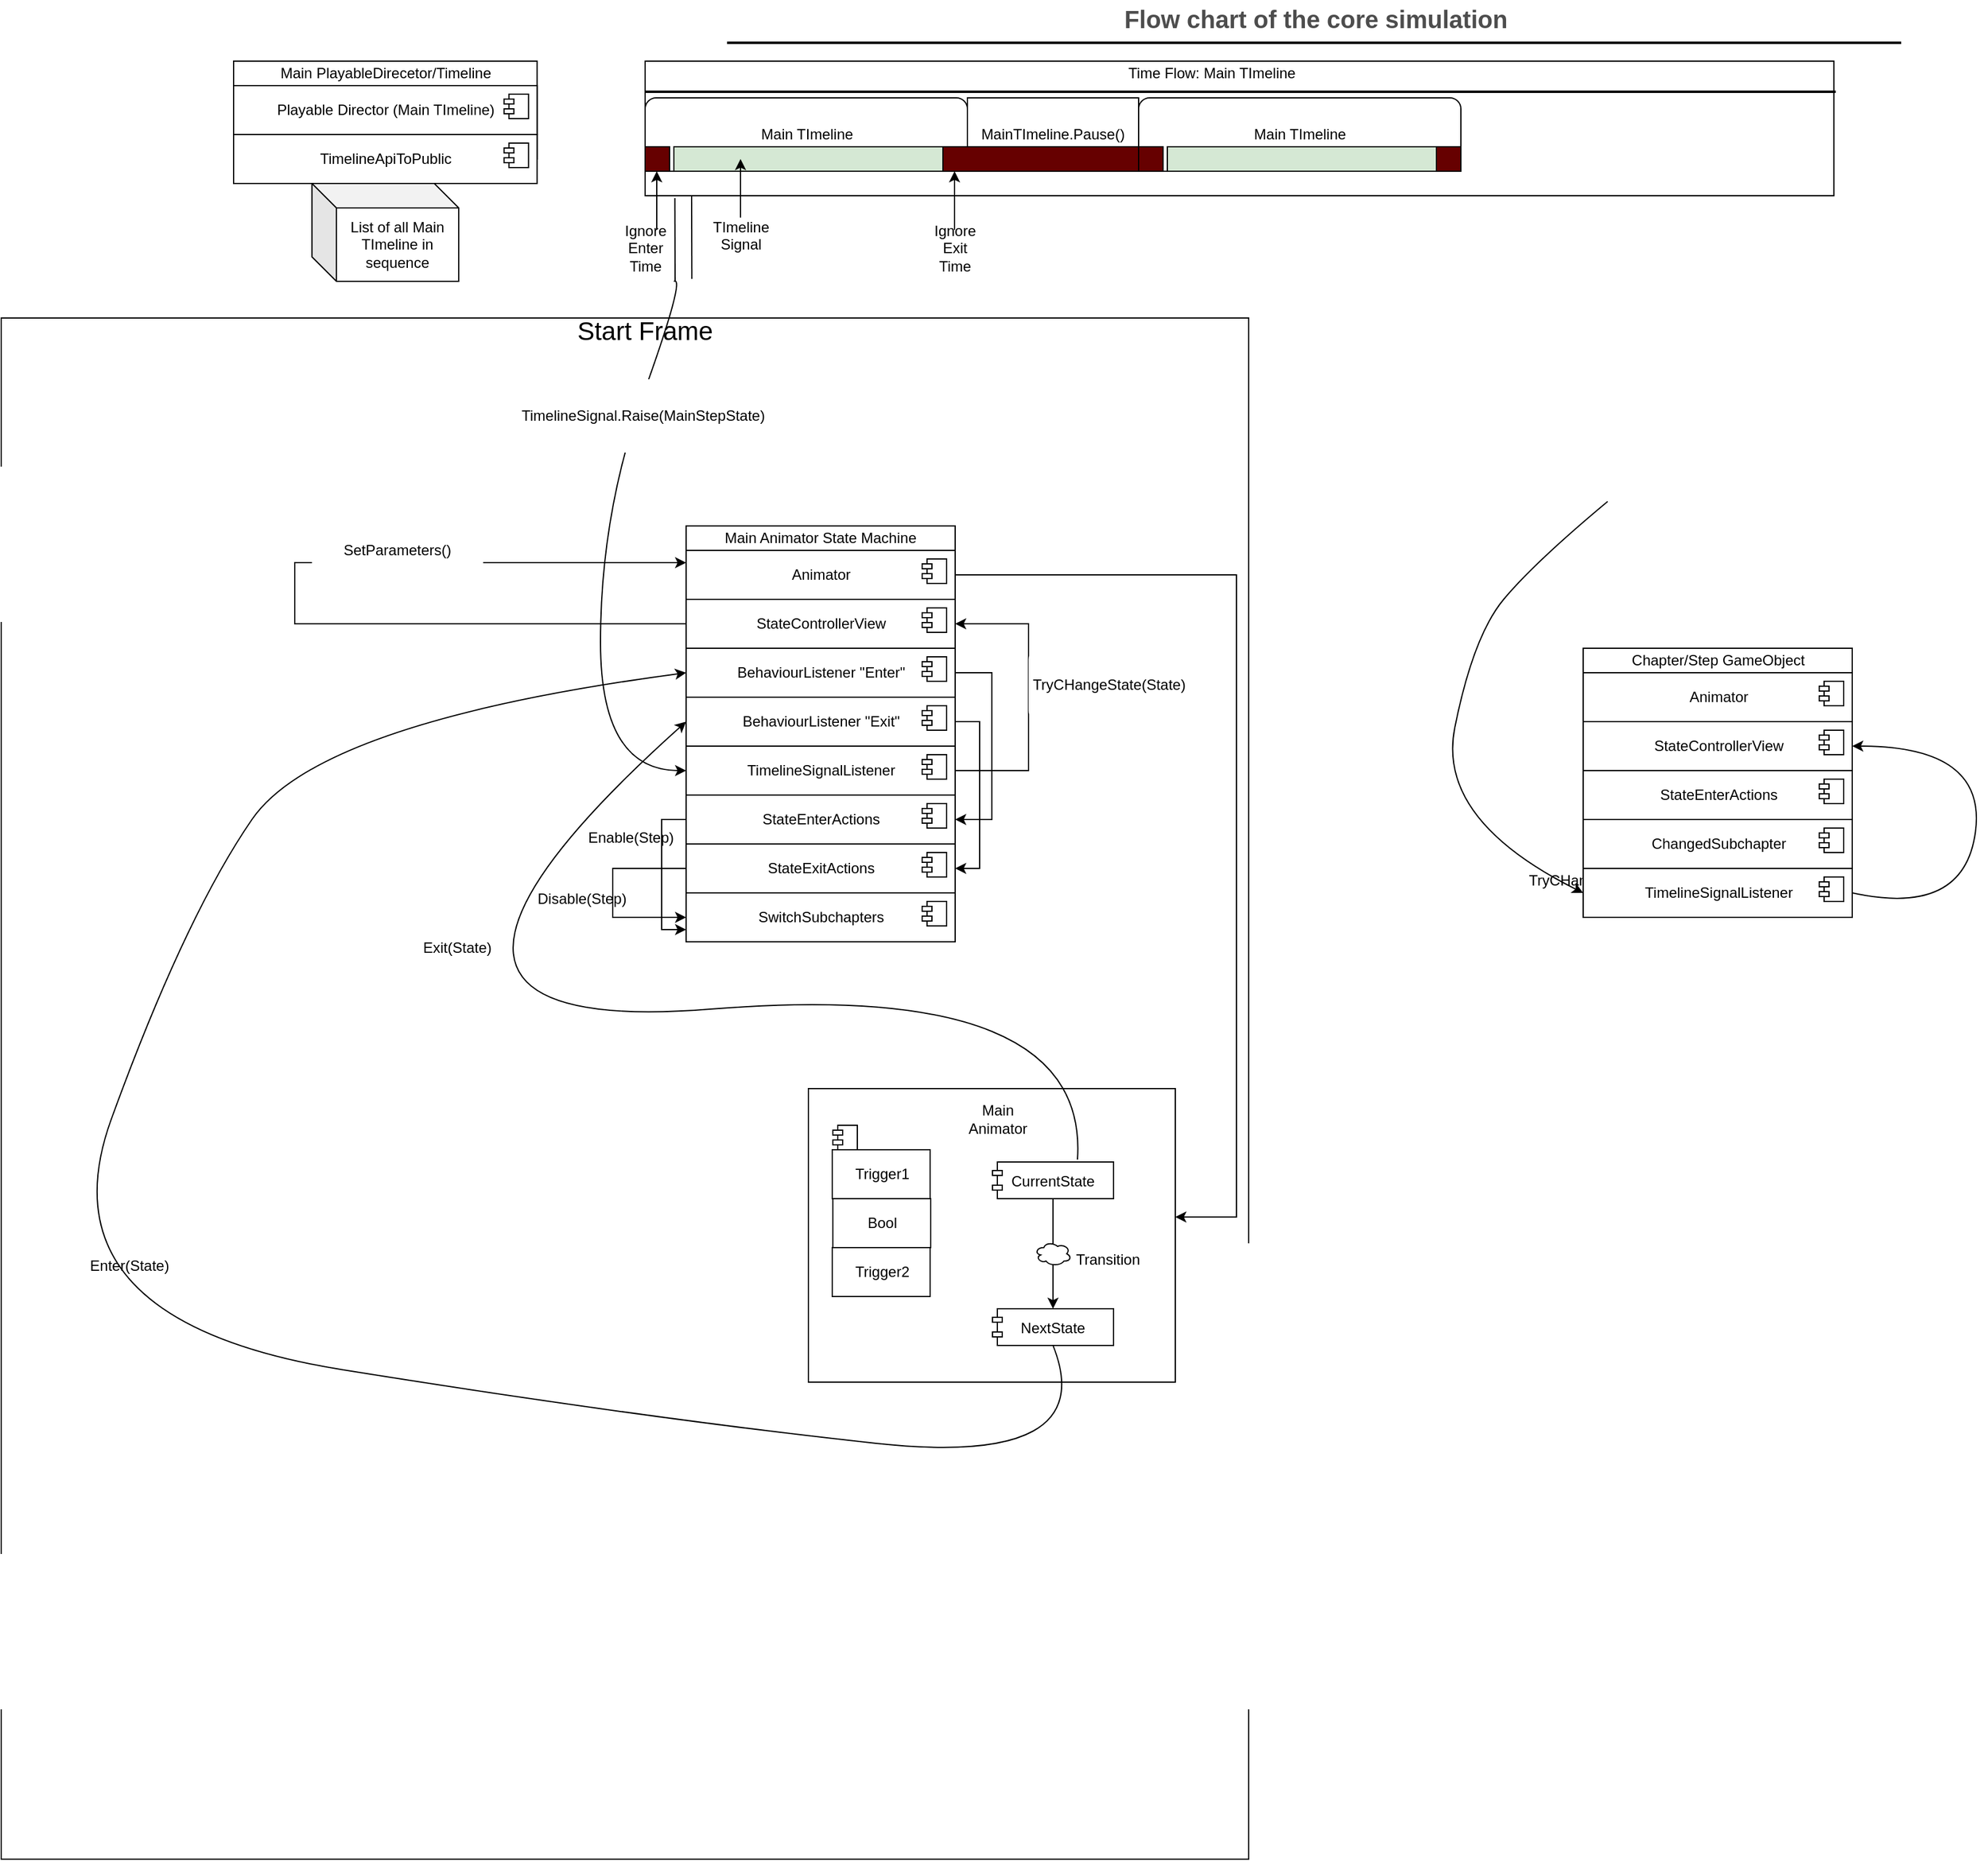 <mxfile version="13.6.0" type="github">
  <diagram id="C2fSY1v2SiZeoUbDoYyL" name="Page-1">
    <mxGraphModel dx="3139" dy="1230" grid="1" gridSize="10" guides="1" tooltips="1" connect="1" arrows="1" fold="1" page="1" pageScale="1" pageWidth="1169" pageHeight="827" math="0" shadow="0">
      <root>
        <mxCell id="0" />
        <mxCell id="1" parent="0" />
        <mxCell id="ZqBJkxx_JJjRxXynTyVu-109" value="" style="rounded=0;whiteSpace=wrap;html=1;labelBackgroundColor=none;fillColor=#ffffff;" vertex="1" parent="1">
          <mxGeometry x="-490" y="310" width="1020" height="1260" as="geometry" />
        </mxCell>
        <mxCell id="ZqBJkxx_JJjRxXynTyVu-28" value="" style="rounded=0;whiteSpace=wrap;html=1;labelBackgroundColor=none;" vertex="1" parent="1">
          <mxGeometry x="36.5" y="100" width="972" height="110" as="geometry" />
        </mxCell>
        <mxCell id="3ne1QswCM8ZiEu4GHsYG-31" value="&lt;div&gt;Flow chart of the core simulation&lt;/div&gt;" style="text;html=1;strokeColor=none;fillColor=none;align=center;verticalAlign=middle;whiteSpace=wrap;rounded=0;fontStyle=1;fontSize=20;fontColor=#4D4D4D;" parent="1" vertex="1">
          <mxGeometry x="189.5" y="50" width="790" height="30" as="geometry" />
        </mxCell>
        <mxCell id="3ne1QswCM8ZiEu4GHsYG-32" value="" style="line;strokeWidth=2;html=1;fontSize=20;fontColor=#4D4D4D;" parent="1" vertex="1">
          <mxGeometry x="103.5" y="80" width="960" height="10" as="geometry" />
        </mxCell>
        <mxCell id="ZqBJkxx_JJjRxXynTyVu-2" value="&lt;div&gt;MainTImeline.Pause()&lt;/div&gt;" style="rounded=0;whiteSpace=wrap;html=1;" vertex="1" parent="1">
          <mxGeometry x="300" y="130" width="140" height="60" as="geometry" />
        </mxCell>
        <mxCell id="ZqBJkxx_JJjRxXynTyVu-3" value="Main TImeline" style="rounded=1;whiteSpace=wrap;html=1;" vertex="1" parent="1">
          <mxGeometry x="36.5" y="130" width="263.5" height="60" as="geometry" />
        </mxCell>
        <mxCell id="ZqBJkxx_JJjRxXynTyVu-5" style="orthogonalLoop=1;jettySize=auto;html=1;curved=1;sourcePerimeterSpacing=5;targetPerimeterSpacing=5;entryX=0;entryY=0.5;entryDx=0;entryDy=0;" edge="1" parent="1" target="ZqBJkxx_JJjRxXynTyVu-58">
          <mxGeometry relative="1" as="geometry">
            <mxPoint x="60" y="280" as="sourcePoint" />
            <mxPoint x="40" y="690" as="targetPoint" />
            <Array as="points">
              <mxPoint x="70" y="275" />
              <mxPoint y="470" />
              <mxPoint y="680" />
            </Array>
          </mxGeometry>
        </mxCell>
        <mxCell id="ZqBJkxx_JJjRxXynTyVu-6" value="Main TImeline" style="rounded=1;whiteSpace=wrap;html=1;" vertex="1" parent="1">
          <mxGeometry x="440" y="130" width="263.5" height="60" as="geometry" />
        </mxCell>
        <mxCell id="ZqBJkxx_JJjRxXynTyVu-8" value="" style="line;strokeWidth=2;html=1;fontSize=20;fontColor=#4D4D4D;" vertex="1" parent="1">
          <mxGeometry x="36.5" y="120" width="973.5" height="10" as="geometry" />
        </mxCell>
        <mxCell id="ZqBJkxx_JJjRxXynTyVu-9" value="" style="whiteSpace=wrap;html=1;aspect=fixed;labelBackgroundColor=#FF6666;fillColor=#660000;" vertex="1" parent="1">
          <mxGeometry x="36.5" y="170" width="20" height="20" as="geometry" />
        </mxCell>
        <mxCell id="ZqBJkxx_JJjRxXynTyVu-11" value="" style="whiteSpace=wrap;html=1;fillColor=#660000;" vertex="1" parent="1">
          <mxGeometry x="280" y="170" width="160" height="20" as="geometry" />
        </mxCell>
        <mxCell id="ZqBJkxx_JJjRxXynTyVu-14" value="&lt;div&gt;Ignore Enter Time&lt;/div&gt;&lt;div&gt;&lt;br&gt;&lt;/div&gt;" style="text;html=1;strokeColor=none;fillColor=none;align=center;verticalAlign=middle;whiteSpace=wrap;rounded=0;labelBackgroundColor=none;" vertex="1" parent="1">
          <mxGeometry x="16.5" y="250" width="40" height="20" as="geometry" />
        </mxCell>
        <mxCell id="ZqBJkxx_JJjRxXynTyVu-17" style="orthogonalLoop=1;jettySize=auto;html=1;curved=1;sourcePerimeterSpacing=5;targetPerimeterSpacing=5;" edge="1" parent="1">
          <mxGeometry relative="1" as="geometry">
            <mxPoint x="46" y="230" as="sourcePoint" />
            <mxPoint x="46" y="190" as="targetPoint" />
            <Array as="points">
              <mxPoint x="46" y="255" />
            </Array>
          </mxGeometry>
        </mxCell>
        <mxCell id="ZqBJkxx_JJjRxXynTyVu-18" value="&lt;div&gt;Ignore Exit&lt;/div&gt;&lt;div&gt; Time&lt;/div&gt;&lt;div&gt;&lt;br&gt;&lt;/div&gt;" style="text;html=1;strokeColor=none;fillColor=none;align=center;verticalAlign=middle;whiteSpace=wrap;rounded=0;labelBackgroundColor=none;" vertex="1" parent="1">
          <mxGeometry x="265" y="230" width="50" height="60" as="geometry" />
        </mxCell>
        <mxCell id="ZqBJkxx_JJjRxXynTyVu-19" style="orthogonalLoop=1;jettySize=auto;html=1;curved=1;sourcePerimeterSpacing=5;targetPerimeterSpacing=5;" edge="1" parent="1">
          <mxGeometry relative="1" as="geometry">
            <mxPoint x="289.5" y="230" as="sourcePoint" />
            <mxPoint x="289.5" y="190" as="targetPoint" />
            <Array as="points">
              <mxPoint x="289.5" y="255" />
            </Array>
          </mxGeometry>
        </mxCell>
        <mxCell id="ZqBJkxx_JJjRxXynTyVu-20" value="" style="whiteSpace=wrap;html=1;labelBackgroundColor=#FF6666;imageAspect=0;fillColor=#D5E8D4;" vertex="1" parent="1">
          <mxGeometry x="60" y="170" width="220" height="20" as="geometry" />
        </mxCell>
        <mxCell id="ZqBJkxx_JJjRxXynTyVu-21" value="&lt;div&gt;TImeline&lt;/div&gt;&lt;div&gt;Signal&lt;/div&gt;&lt;div&gt;&lt;br&gt;&lt;/div&gt;" style="text;html=1;strokeColor=none;fillColor=none;align=center;verticalAlign=middle;whiteSpace=wrap;rounded=0;labelBackgroundColor=none;" vertex="1" parent="1">
          <mxGeometry x="90" y="220" width="50" height="60" as="geometry" />
        </mxCell>
        <mxCell id="ZqBJkxx_JJjRxXynTyVu-22" style="orthogonalLoop=1;jettySize=auto;html=1;curved=1;sourcePerimeterSpacing=5;targetPerimeterSpacing=5;" edge="1" parent="1">
          <mxGeometry relative="1" as="geometry">
            <mxPoint x="114.5" y="220" as="sourcePoint" />
            <mxPoint x="114.5" y="180" as="targetPoint" />
            <Array as="points">
              <mxPoint x="114.5" y="245" />
            </Array>
          </mxGeometry>
        </mxCell>
        <mxCell id="ZqBJkxx_JJjRxXynTyVu-23" value="" style="whiteSpace=wrap;html=1;aspect=fixed;fillColor=#660000;" vertex="1" parent="1">
          <mxGeometry x="683.5" y="170" width="20" height="20" as="geometry" />
        </mxCell>
        <mxCell id="ZqBJkxx_JJjRxXynTyVu-24" value="" style="whiteSpace=wrap;html=1;labelBackgroundColor=#FF6666;imageAspect=0;fillColor=#D5E8D4;" vertex="1" parent="1">
          <mxGeometry x="463.5" y="170" width="220" height="20" as="geometry" />
        </mxCell>
        <mxCell id="ZqBJkxx_JJjRxXynTyVu-25" value="" style="whiteSpace=wrap;html=1;aspect=fixed;labelBackgroundColor=#FF6666;fillColor=#660000;" vertex="1" parent="1">
          <mxGeometry x="440" y="170" width="20" height="20" as="geometry" />
        </mxCell>
        <mxCell id="ZqBJkxx_JJjRxXynTyVu-30" value="Time Flow: Main TImeline" style="text;html=1;strokeColor=none;fillColor=none;align=center;verticalAlign=middle;whiteSpace=wrap;rounded=0;labelBackgroundColor=none;" vertex="1" parent="1">
          <mxGeometry x="415" y="100" width="170" height="20" as="geometry" />
        </mxCell>
        <mxCell id="ZqBJkxx_JJjRxXynTyVu-31" value="TimelineSignal.Raise(MainStepState)" style="rounded=1;whiteSpace=wrap;html=1;labelBackgroundColor=none;strokeColor=none;" vertex="1" parent="1">
          <mxGeometry x="-70" y="360" width="210" height="60" as="geometry" />
        </mxCell>
        <mxCell id="ZqBJkxx_JJjRxXynTyVu-46" value="TryCHangeState(ParametersToSet)" style="rounded=1;whiteSpace=wrap;html=1;labelBackgroundColor=none;strokeColor=none;" vertex="1" parent="1">
          <mxGeometry x="748.5" y="740" width="210" height="60" as="geometry" />
        </mxCell>
        <mxCell id="ZqBJkxx_JJjRxXynTyVu-49" value="" style="whiteSpace=wrap;html=1;labelBackgroundColor=none;fillColor=#ffffff;" vertex="1" parent="1">
          <mxGeometry x="70" y="480" width="220" height="180" as="geometry" />
        </mxCell>
        <mxCell id="ZqBJkxx_JJjRxXynTyVu-85" style="edgeStyle=orthogonalEdgeStyle;rounded=0;orthogonalLoop=1;jettySize=auto;html=1;exitX=0;exitY=0.5;exitDx=0;exitDy=0;entryX=0;entryY=0.25;entryDx=0;entryDy=0;" edge="1" parent="1" source="ZqBJkxx_JJjRxXynTyVu-50" target="ZqBJkxx_JJjRxXynTyVu-52">
          <mxGeometry relative="1" as="geometry">
            <mxPoint x="20" y="510" as="targetPoint" />
            <Array as="points">
              <mxPoint x="-250" y="560" />
              <mxPoint x="-250" y="510" />
            </Array>
          </mxGeometry>
        </mxCell>
        <mxCell id="ZqBJkxx_JJjRxXynTyVu-50" value="StateControllerView" style="html=1;dropTarget=0;labelBackgroundColor=none;fillColor=#ffffff;" vertex="1" parent="1">
          <mxGeometry x="70" y="540" width="220" height="40" as="geometry" />
        </mxCell>
        <mxCell id="ZqBJkxx_JJjRxXynTyVu-51" value="" style="shape=component;jettyWidth=8;jettyHeight=4;" vertex="1" parent="ZqBJkxx_JJjRxXynTyVu-50">
          <mxGeometry x="1" width="20" height="20" relative="1" as="geometry">
            <mxPoint x="-27" y="7" as="offset" />
          </mxGeometry>
        </mxCell>
        <mxCell id="ZqBJkxx_JJjRxXynTyVu-88" style="edgeStyle=orthogonalEdgeStyle;rounded=0;orthogonalLoop=1;jettySize=auto;html=1;exitX=1;exitY=0.5;exitDx=0;exitDy=0;" edge="1" parent="1" source="ZqBJkxx_JJjRxXynTyVu-52" target="ZqBJkxx_JJjRxXynTyVu-89">
          <mxGeometry relative="1" as="geometry">
            <mxPoint x="370" y="980" as="targetPoint" />
            <Array as="points">
              <mxPoint x="520" y="520" />
              <mxPoint x="520" y="1045" />
            </Array>
          </mxGeometry>
        </mxCell>
        <mxCell id="ZqBJkxx_JJjRxXynTyVu-52" value="Animator" style="html=1;dropTarget=0;labelBackgroundColor=none;fillColor=#ffffff;" vertex="1" parent="1">
          <mxGeometry x="70" y="500" width="220" height="40" as="geometry" />
        </mxCell>
        <mxCell id="ZqBJkxx_JJjRxXynTyVu-53" value="" style="shape=component;jettyWidth=8;jettyHeight=4;" vertex="1" parent="ZqBJkxx_JJjRxXynTyVu-52">
          <mxGeometry x="1" width="20" height="20" relative="1" as="geometry">
            <mxPoint x="-27" y="7" as="offset" />
          </mxGeometry>
        </mxCell>
        <mxCell id="ZqBJkxx_JJjRxXynTyVu-133" style="edgeStyle=orthogonalEdgeStyle;rounded=0;orthogonalLoop=1;jettySize=auto;html=1;exitX=0;exitY=0.5;exitDx=0;exitDy=0;entryX=0;entryY=0.75;entryDx=0;entryDy=0;fontSize=21;" edge="1" parent="1" source="ZqBJkxx_JJjRxXynTyVu-54" target="ZqBJkxx_JJjRxXynTyVu-56">
          <mxGeometry relative="1" as="geometry" />
        </mxCell>
        <mxCell id="ZqBJkxx_JJjRxXynTyVu-54" value="StateEnterActions" style="html=1;dropTarget=0;labelBackgroundColor=none;fillColor=#ffffff;" vertex="1" parent="1">
          <mxGeometry x="70" y="700" width="220" height="40" as="geometry" />
        </mxCell>
        <mxCell id="ZqBJkxx_JJjRxXynTyVu-55" value="" style="shape=component;jettyWidth=8;jettyHeight=4;" vertex="1" parent="ZqBJkxx_JJjRxXynTyVu-54">
          <mxGeometry x="1" width="20" height="20" relative="1" as="geometry">
            <mxPoint x="-27" y="7" as="offset" />
          </mxGeometry>
        </mxCell>
        <mxCell id="ZqBJkxx_JJjRxXynTyVu-56" value="&lt;div&gt;SwitchSubchapters&lt;/div&gt;" style="html=1;dropTarget=0;labelBackgroundColor=none;fillColor=#ffffff;" vertex="1" parent="1">
          <mxGeometry x="70" y="780" width="220" height="40" as="geometry" />
        </mxCell>
        <mxCell id="ZqBJkxx_JJjRxXynTyVu-57" value="" style="shape=component;jettyWidth=8;jettyHeight=4;" vertex="1" parent="ZqBJkxx_JJjRxXynTyVu-56">
          <mxGeometry x="1" width="20" height="20" relative="1" as="geometry">
            <mxPoint x="-27" y="7" as="offset" />
          </mxGeometry>
        </mxCell>
        <mxCell id="ZqBJkxx_JJjRxXynTyVu-83" style="edgeStyle=orthogonalEdgeStyle;rounded=0;orthogonalLoop=1;jettySize=auto;html=1;exitX=1;exitY=0.5;exitDx=0;exitDy=0;entryX=1;entryY=0.5;entryDx=0;entryDy=0;" edge="1" parent="1" source="ZqBJkxx_JJjRxXynTyVu-58" target="ZqBJkxx_JJjRxXynTyVu-50">
          <mxGeometry relative="1" as="geometry">
            <mxPoint x="350" y="560" as="targetPoint" />
            <Array as="points">
              <mxPoint x="350" y="680" />
              <mxPoint x="350" y="560" />
            </Array>
          </mxGeometry>
        </mxCell>
        <mxCell id="ZqBJkxx_JJjRxXynTyVu-58" value="&lt;div&gt;TimelineSignalListener&lt;/div&gt;" style="html=1;dropTarget=0;labelBackgroundColor=none;fillColor=#ffffff;" vertex="1" parent="1">
          <mxGeometry x="70" y="660" width="220" height="40" as="geometry" />
        </mxCell>
        <mxCell id="ZqBJkxx_JJjRxXynTyVu-59" value="" style="shape=component;jettyWidth=8;jettyHeight=4;" vertex="1" parent="ZqBJkxx_JJjRxXynTyVu-58">
          <mxGeometry x="1" width="20" height="20" relative="1" as="geometry">
            <mxPoint x="-27" y="7" as="offset" />
          </mxGeometry>
        </mxCell>
        <mxCell id="ZqBJkxx_JJjRxXynTyVu-134" style="edgeStyle=orthogonalEdgeStyle;rounded=0;orthogonalLoop=1;jettySize=auto;html=1;exitX=0;exitY=0.5;exitDx=0;exitDy=0;entryX=0;entryY=0.5;entryDx=0;entryDy=0;fontSize=21;" edge="1" parent="1" source="ZqBJkxx_JJjRxXynTyVu-62" target="ZqBJkxx_JJjRxXynTyVu-56">
          <mxGeometry relative="1" as="geometry">
            <Array as="points">
              <mxPoint x="10" y="760" />
              <mxPoint x="10" y="800" />
            </Array>
          </mxGeometry>
        </mxCell>
        <mxCell id="ZqBJkxx_JJjRxXynTyVu-62" value="StateExitActions" style="html=1;dropTarget=0;labelBackgroundColor=none;fillColor=#ffffff;" vertex="1" parent="1">
          <mxGeometry x="70" y="740" width="220" height="40" as="geometry" />
        </mxCell>
        <mxCell id="ZqBJkxx_JJjRxXynTyVu-63" value="" style="shape=component;jettyWidth=8;jettyHeight=4;" vertex="1" parent="ZqBJkxx_JJjRxXynTyVu-62">
          <mxGeometry x="1" width="20" height="20" relative="1" as="geometry">
            <mxPoint x="-27" y="7" as="offset" />
          </mxGeometry>
        </mxCell>
        <mxCell id="ZqBJkxx_JJjRxXynTyVu-132" style="edgeStyle=orthogonalEdgeStyle;rounded=0;orthogonalLoop=1;jettySize=auto;html=1;exitX=1;exitY=0.5;exitDx=0;exitDy=0;entryX=1;entryY=0.5;entryDx=0;entryDy=0;fontSize=21;" edge="1" parent="1" source="ZqBJkxx_JJjRxXynTyVu-64" target="ZqBJkxx_JJjRxXynTyVu-54">
          <mxGeometry relative="1" as="geometry">
            <Array as="points">
              <mxPoint x="320" y="600" />
              <mxPoint x="320" y="720" />
            </Array>
          </mxGeometry>
        </mxCell>
        <mxCell id="ZqBJkxx_JJjRxXynTyVu-64" value="BehaviourListener &quot;Enter&quot;" style="html=1;dropTarget=0;labelBackgroundColor=none;fillColor=#ffffff;" vertex="1" parent="1">
          <mxGeometry x="70" y="580" width="220" height="40" as="geometry" />
        </mxCell>
        <mxCell id="ZqBJkxx_JJjRxXynTyVu-65" value="" style="shape=component;jettyWidth=8;jettyHeight=4;" vertex="1" parent="ZqBJkxx_JJjRxXynTyVu-64">
          <mxGeometry x="1" width="20" height="20" relative="1" as="geometry">
            <mxPoint x="-27" y="7" as="offset" />
          </mxGeometry>
        </mxCell>
        <mxCell id="ZqBJkxx_JJjRxXynTyVu-131" style="edgeStyle=orthogonalEdgeStyle;rounded=0;orthogonalLoop=1;jettySize=auto;html=1;exitX=1;exitY=0.5;exitDx=0;exitDy=0;entryX=1;entryY=0.5;entryDx=0;entryDy=0;fontSize=21;" edge="1" parent="1" source="ZqBJkxx_JJjRxXynTyVu-66" target="ZqBJkxx_JJjRxXynTyVu-62">
          <mxGeometry relative="1" as="geometry" />
        </mxCell>
        <mxCell id="ZqBJkxx_JJjRxXynTyVu-66" value="BehaviourListener &quot;Exit&quot;" style="html=1;dropTarget=0;labelBackgroundColor=none;fillColor=#ffffff;" vertex="1" parent="1">
          <mxGeometry x="70" y="620" width="220" height="40" as="geometry" />
        </mxCell>
        <mxCell id="ZqBJkxx_JJjRxXynTyVu-67" value="" style="shape=component;jettyWidth=8;jettyHeight=4;" vertex="1" parent="ZqBJkxx_JJjRxXynTyVu-66">
          <mxGeometry x="1" width="20" height="20" relative="1" as="geometry">
            <mxPoint x="-27" y="7" as="offset" />
          </mxGeometry>
        </mxCell>
        <mxCell id="ZqBJkxx_JJjRxXynTyVu-69" value="Main Animator State Machine" style="text;html=1;strokeColor=none;fillColor=none;align=center;verticalAlign=middle;whiteSpace=wrap;rounded=0;labelBackgroundColor=none;" vertex="1" parent="1">
          <mxGeometry x="85" y="480" width="190" height="20" as="geometry" />
        </mxCell>
        <mxCell id="ZqBJkxx_JJjRxXynTyVu-70" value="" style="group" vertex="1" connectable="0" parent="1">
          <mxGeometry x="-300" y="100" width="260" height="80" as="geometry" />
        </mxCell>
        <mxCell id="ZqBJkxx_JJjRxXynTyVu-68" value="" style="rounded=0;whiteSpace=wrap;html=1;labelBackgroundColor=none;" vertex="1" parent="ZqBJkxx_JJjRxXynTyVu-70">
          <mxGeometry width="248.182" height="80" as="geometry" />
        </mxCell>
        <mxCell id="ZqBJkxx_JJjRxXynTyVu-60" value="&lt;div&gt;Main PlayableDirecetor/Timeline&lt;br&gt;&lt;/div&gt;" style="text;html=1;strokeColor=none;fillColor=none;align=center;verticalAlign=middle;whiteSpace=wrap;rounded=0;labelBackgroundColor=none;" vertex="1" parent="ZqBJkxx_JJjRxXynTyVu-70">
          <mxGeometry x="11.818" width="224.545" height="20" as="geometry" />
        </mxCell>
        <mxCell id="ZqBJkxx_JJjRxXynTyVu-72" value="&lt;div&gt;Playable Director (Main TImeline)&lt;br&gt;&lt;/div&gt;" style="html=1;dropTarget=0;labelBackgroundColor=none;fillColor=#ffffff;" vertex="1" parent="ZqBJkxx_JJjRxXynTyVu-70">
          <mxGeometry y="20" width="248.182" height="40" as="geometry" />
        </mxCell>
        <mxCell id="ZqBJkxx_JJjRxXynTyVu-73" value="" style="shape=component;jettyWidth=8;jettyHeight=4;" vertex="1" parent="ZqBJkxx_JJjRxXynTyVu-72">
          <mxGeometry x="1" width="20" height="20" relative="1" as="geometry">
            <mxPoint x="-27" y="7" as="offset" />
          </mxGeometry>
        </mxCell>
        <mxCell id="ZqBJkxx_JJjRxXynTyVu-79" value="TimelineApiToPublic" style="html=1;dropTarget=0;labelBackgroundColor=none;fillColor=#ffffff;" vertex="1" parent="1">
          <mxGeometry x="-300" y="160" width="248.182" height="40" as="geometry" />
        </mxCell>
        <mxCell id="ZqBJkxx_JJjRxXynTyVu-80" value="" style="shape=component;jettyWidth=8;jettyHeight=4;" vertex="1" parent="ZqBJkxx_JJjRxXynTyVu-79">
          <mxGeometry x="1" width="20" height="20" relative="1" as="geometry">
            <mxPoint x="-27" y="7" as="offset" />
          </mxGeometry>
        </mxCell>
        <mxCell id="ZqBJkxx_JJjRxXynTyVu-82" value="List of all Main TImeline in sequence" style="shape=cube;whiteSpace=wrap;html=1;boundedLbl=1;backgroundOutline=1;darkOpacity=0.05;darkOpacity2=0.1;labelBackgroundColor=none;fillColor=#ffffff;" vertex="1" parent="1">
          <mxGeometry x="-235.91" y="200" width="120" height="80" as="geometry" />
        </mxCell>
        <mxCell id="ZqBJkxx_JJjRxXynTyVu-84" value="TryCHangeState(State)" style="rounded=1;whiteSpace=wrap;html=1;labelBackgroundColor=none;strokeColor=none;" vertex="1" parent="1">
          <mxGeometry x="350" y="580" width="131.5" height="60" as="geometry" />
        </mxCell>
        <mxCell id="ZqBJkxx_JJjRxXynTyVu-86" value="SetParameters()" style="rounded=1;whiteSpace=wrap;html=1;labelBackgroundColor=none;strokeColor=none;" vertex="1" parent="1">
          <mxGeometry x="-235.91" y="470" width="140" height="60" as="geometry" />
        </mxCell>
        <mxCell id="ZqBJkxx_JJjRxXynTyVu-89" value="" style="rounded=0;whiteSpace=wrap;html=1;fillColor=none;" vertex="1" parent="1">
          <mxGeometry x="170" y="940" width="300" height="240" as="geometry" />
        </mxCell>
        <mxCell id="ZqBJkxx_JJjRxXynTyVu-90" value="Main &lt;br&gt;&lt;div&gt;Animator&lt;/div&gt;" style="text;html=1;strokeColor=none;fillColor=none;align=center;verticalAlign=middle;whiteSpace=wrap;rounded=0;labelBackgroundColor=none;" vertex="1" parent="1">
          <mxGeometry x="260" y="940" width="130" height="50" as="geometry" />
        </mxCell>
        <mxCell id="ZqBJkxx_JJjRxXynTyVu-91" value="Trigger1" style="html=1;dropTarget=0;labelBackgroundColor=none;fillColor=#ffffff;" vertex="1" parent="1">
          <mxGeometry x="189.5" y="990" width="80" height="40" as="geometry" />
        </mxCell>
        <mxCell id="ZqBJkxx_JJjRxXynTyVu-101" style="edgeStyle=orthogonalEdgeStyle;rounded=0;orthogonalLoop=1;jettySize=auto;html=1;exitX=0.5;exitY=1;exitDx=0;exitDy=0;" edge="1" parent="1" source="ZqBJkxx_JJjRxXynTyVu-89" target="ZqBJkxx_JJjRxXynTyVu-89">
          <mxGeometry relative="1" as="geometry" />
        </mxCell>
        <mxCell id="ZqBJkxx_JJjRxXynTyVu-105" value="" style="endArrow=none;html=1;entryX=0.025;entryY=1.018;entryDx=0;entryDy=0;entryPerimeter=0;" edge="1" parent="1" target="ZqBJkxx_JJjRxXynTyVu-28">
          <mxGeometry width="50" height="50" relative="1" as="geometry">
            <mxPoint x="61" y="280" as="sourcePoint" />
            <mxPoint x="61.5" y="260" as="targetPoint" />
          </mxGeometry>
        </mxCell>
        <mxCell id="ZqBJkxx_JJjRxXynTyVu-106" value="" style="endArrow=none;html=1;entryX=0.025;entryY=1.018;entryDx=0;entryDy=0;entryPerimeter=0;" edge="1" parent="1">
          <mxGeometry width="50" height="50" relative="1" as="geometry">
            <mxPoint x="74.7" y="278.02" as="sourcePoint" />
            <mxPoint x="74.5" y="210.0" as="targetPoint" />
          </mxGeometry>
        </mxCell>
        <mxCell id="ZqBJkxx_JJjRxXynTyVu-110" value="" style="group" vertex="1" connectable="0" parent="1">
          <mxGeometry x="683.5" y="510" width="450" height="290" as="geometry" />
        </mxCell>
        <mxCell id="ZqBJkxx_JJjRxXynTyVu-10" style="orthogonalLoop=1;jettySize=auto;html=1;curved=1;sourcePerimeterSpacing=5;targetPerimeterSpacing=5;entryX=0;entryY=0.5;entryDx=0;entryDy=0;" edge="1" parent="ZqBJkxx_JJjRxXynTyVu-110" target="ZqBJkxx_JJjRxXynTyVu-42">
          <mxGeometry relative="1" as="geometry">
            <mxPoint x="140" y="-50" as="sourcePoint" />
            <mxPoint x="-131" y="330" as="targetPoint" />
            <Array as="points">
              <mxPoint x="80" />
              <mxPoint x="30" y="60" />
              <mxPoint y="210" />
            </Array>
          </mxGeometry>
        </mxCell>
        <mxCell id="ZqBJkxx_JJjRxXynTyVu-44" value="" style="group" vertex="1" connectable="0" parent="ZqBJkxx_JJjRxXynTyVu-110">
          <mxGeometry x="120" y="70" width="330" height="220" as="geometry" />
        </mxCell>
        <mxCell id="ZqBJkxx_JJjRxXynTyVu-32" value="" style="whiteSpace=wrap;html=1;labelBackgroundColor=none;fillColor=#ffffff;" vertex="1" parent="ZqBJkxx_JJjRxXynTyVu-44">
          <mxGeometry width="220" height="180" as="geometry" />
        </mxCell>
        <mxCell id="ZqBJkxx_JJjRxXynTyVu-36" value="Animator" style="html=1;dropTarget=0;labelBackgroundColor=none;fillColor=#ffffff;" vertex="1" parent="ZqBJkxx_JJjRxXynTyVu-44">
          <mxGeometry y="20" width="220" height="40" as="geometry" />
        </mxCell>
        <mxCell id="ZqBJkxx_JJjRxXynTyVu-37" value="" style="shape=component;jettyWidth=8;jettyHeight=4;" vertex="1" parent="ZqBJkxx_JJjRxXynTyVu-36">
          <mxGeometry x="1" width="20" height="20" relative="1" as="geometry">
            <mxPoint x="-27" y="7" as="offset" />
          </mxGeometry>
        </mxCell>
        <mxCell id="ZqBJkxx_JJjRxXynTyVu-38" value="StateEnterActions" style="html=1;dropTarget=0;labelBackgroundColor=none;fillColor=#ffffff;" vertex="1" parent="ZqBJkxx_JJjRxXynTyVu-44">
          <mxGeometry y="100" width="220" height="40" as="geometry" />
        </mxCell>
        <mxCell id="ZqBJkxx_JJjRxXynTyVu-39" value="" style="shape=component;jettyWidth=8;jettyHeight=4;" vertex="1" parent="ZqBJkxx_JJjRxXynTyVu-38">
          <mxGeometry x="1" width="20" height="20" relative="1" as="geometry">
            <mxPoint x="-27" y="7" as="offset" />
          </mxGeometry>
        </mxCell>
        <mxCell id="ZqBJkxx_JJjRxXynTyVu-40" value="ChangedSubchapter" style="html=1;dropTarget=0;labelBackgroundColor=none;fillColor=#ffffff;" vertex="1" parent="ZqBJkxx_JJjRxXynTyVu-44">
          <mxGeometry y="140" width="220" height="40" as="geometry" />
        </mxCell>
        <mxCell id="ZqBJkxx_JJjRxXynTyVu-41" value="" style="shape=component;jettyWidth=8;jettyHeight=4;" vertex="1" parent="ZqBJkxx_JJjRxXynTyVu-40">
          <mxGeometry x="1" width="20" height="20" relative="1" as="geometry">
            <mxPoint x="-27" y="7" as="offset" />
          </mxGeometry>
        </mxCell>
        <mxCell id="ZqBJkxx_JJjRxXynTyVu-42" value="&lt;div&gt;TimelineSignalListener&lt;/div&gt;" style="html=1;dropTarget=0;labelBackgroundColor=none;fillColor=#ffffff;" vertex="1" parent="ZqBJkxx_JJjRxXynTyVu-44">
          <mxGeometry y="180" width="220" height="40" as="geometry" />
        </mxCell>
        <mxCell id="ZqBJkxx_JJjRxXynTyVu-43" value="" style="shape=component;jettyWidth=8;jettyHeight=4;" vertex="1" parent="ZqBJkxx_JJjRxXynTyVu-42">
          <mxGeometry x="1" width="20" height="20" relative="1" as="geometry">
            <mxPoint x="-27" y="7" as="offset" />
          </mxGeometry>
        </mxCell>
        <mxCell id="ZqBJkxx_JJjRxXynTyVu-33" value="Chapter/Step GameObject" style="text;html=1;strokeColor=none;fillColor=none;align=center;verticalAlign=middle;whiteSpace=wrap;rounded=0;labelBackgroundColor=none;" vertex="1" parent="ZqBJkxx_JJjRxXynTyVu-44">
          <mxGeometry x="30" width="160" height="20" as="geometry" />
        </mxCell>
        <mxCell id="ZqBJkxx_JJjRxXynTyVu-111" value="" style="group" vertex="1" connectable="0" parent="ZqBJkxx_JJjRxXynTyVu-44">
          <mxGeometry y="60" width="330" height="160" as="geometry" />
        </mxCell>
        <mxCell id="ZqBJkxx_JJjRxXynTyVu-34" value="StateControllerView" style="html=1;dropTarget=0;labelBackgroundColor=none;fillColor=#ffffff;" vertex="1" parent="ZqBJkxx_JJjRxXynTyVu-111">
          <mxGeometry width="220" height="40" as="geometry" />
        </mxCell>
        <mxCell id="ZqBJkxx_JJjRxXynTyVu-35" value="" style="shape=component;jettyWidth=8;jettyHeight=4;" vertex="1" parent="ZqBJkxx_JJjRxXynTyVu-34">
          <mxGeometry x="1" width="20" height="20" relative="1" as="geometry">
            <mxPoint x="-27" y="7" as="offset" />
          </mxGeometry>
        </mxCell>
        <mxCell id="ZqBJkxx_JJjRxXynTyVu-45" style="orthogonalLoop=1;jettySize=auto;html=1;curved=1;sourcePerimeterSpacing=5;targetPerimeterSpacing=5;exitX=1;exitY=0.5;exitDx=0;exitDy=0;entryX=1;entryY=0.5;entryDx=0;entryDy=0;" edge="1" parent="ZqBJkxx_JJjRxXynTyVu-111" source="ZqBJkxx_JJjRxXynTyVu-42" target="ZqBJkxx_JJjRxXynTyVu-34">
          <mxGeometry relative="1" as="geometry">
            <mxPoint x="290" y="160" as="sourcePoint" />
            <mxPoint x="290" y="215" as="targetPoint" />
            <Array as="points">
              <mxPoint x="311.5" y="160" />
              <mxPoint x="330" y="20" />
            </Array>
          </mxGeometry>
        </mxCell>
        <mxCell id="ZqBJkxx_JJjRxXynTyVu-112" value="Start Frame" style="text;html=1;strokeColor=none;fillColor=none;align=center;verticalAlign=middle;whiteSpace=wrap;rounded=0;labelBackgroundColor=none;fontSize=21;" vertex="1" parent="1">
          <mxGeometry x="-21.75" y="310" width="116.5" height="20" as="geometry" />
        </mxCell>
        <mxCell id="ZqBJkxx_JJjRxXynTyVu-102" value="Transition" style="text;html=1;strokeColor=none;fillColor=none;align=center;verticalAlign=middle;whiteSpace=wrap;rounded=0;labelBackgroundColor=none;" vertex="1" parent="1">
          <mxGeometry x="390" y="1070" width="50" height="20" as="geometry" />
        </mxCell>
        <mxCell id="ZqBJkxx_JJjRxXynTyVu-125" value="" style="group" vertex="1" connectable="0" parent="1">
          <mxGeometry x="189.5" y="1030" width="80.5" height="80" as="geometry" />
        </mxCell>
        <mxCell id="ZqBJkxx_JJjRxXynTyVu-95" value="&lt;div&gt;Trigger2&lt;/div&gt;" style="html=1;dropTarget=0;labelBackgroundColor=none;fillColor=#ffffff;" vertex="1" parent="ZqBJkxx_JJjRxXynTyVu-125">
          <mxGeometry y="40" width="80" height="40" as="geometry" />
        </mxCell>
        <mxCell id="ZqBJkxx_JJjRxXynTyVu-124" value="" style="group" vertex="1" connectable="0" parent="ZqBJkxx_JJjRxXynTyVu-125">
          <mxGeometry x="0.5" width="80" height="40" as="geometry" />
        </mxCell>
        <mxCell id="ZqBJkxx_JJjRxXynTyVu-93" value="Bool" style="html=1;dropTarget=0;labelBackgroundColor=none;fillColor=#ffffff;" vertex="1" parent="ZqBJkxx_JJjRxXynTyVu-124">
          <mxGeometry width="80" height="40" as="geometry" />
        </mxCell>
        <mxCell id="ZqBJkxx_JJjRxXynTyVu-94" value="" style="shape=component;jettyWidth=8;jettyHeight=4;" vertex="1" parent="ZqBJkxx_JJjRxXynTyVu-93">
          <mxGeometry x="1" width="20" height="20" relative="1" as="geometry">
            <mxPoint x="-80" y="-60" as="offset" />
          </mxGeometry>
        </mxCell>
        <mxCell id="ZqBJkxx_JJjRxXynTyVu-115" value="CurrentState" style="shape=component;jettyWidth=8;jettyHeight=4;" vertex="1" parent="ZqBJkxx_JJjRxXynTyVu-93">
          <mxGeometry x="1" width="99" height="30" relative="1" as="geometry">
            <mxPoint x="50.5" y="-30" as="offset" />
          </mxGeometry>
        </mxCell>
        <mxCell id="ZqBJkxx_JJjRxXynTyVu-116" value="NextState" style="shape=component;jettyWidth=8;jettyHeight=4;" vertex="1" parent="ZqBJkxx_JJjRxXynTyVu-93">
          <mxGeometry x="1" width="99" height="30" relative="1" as="geometry">
            <mxPoint x="50.5" y="90" as="offset" />
          </mxGeometry>
        </mxCell>
        <mxCell id="ZqBJkxx_JJjRxXynTyVu-99" value="" style="endArrow=classic;html=1;exitX=0.5;exitY=1;exitDx=0;exitDy=0;entryX=0.5;entryY=0;entryDx=0;entryDy=0;" edge="1" parent="ZqBJkxx_JJjRxXynTyVu-93" source="ZqBJkxx_JJjRxXynTyVu-115" target="ZqBJkxx_JJjRxXynTyVu-116">
          <mxGeometry relative="1" as="geometry">
            <mxPoint x="156" y="40" as="sourcePoint" />
            <mxPoint x="234" y="70" as="targetPoint" />
          </mxGeometry>
        </mxCell>
        <mxCell id="ZqBJkxx_JJjRxXynTyVu-100" value="" style="shape=cloud;html=1;outlineConnect=0;" vertex="1" parent="ZqBJkxx_JJjRxXynTyVu-99">
          <mxGeometry width="30" height="20" relative="1" as="geometry">
            <mxPoint x="-15" y="-10" as="offset" />
          </mxGeometry>
        </mxCell>
        <mxCell id="ZqBJkxx_JJjRxXynTyVu-128" style="orthogonalLoop=1;jettySize=auto;html=1;curved=1;sourcePerimeterSpacing=5;targetPerimeterSpacing=5;entryX=0;entryY=0.5;entryDx=0;entryDy=0;" edge="1" parent="1" target="ZqBJkxx_JJjRxXynTyVu-66">
          <mxGeometry relative="1" as="geometry">
            <mxPoint x="390" y="998" as="sourcePoint" />
            <mxPoint x="390" y="932.5" as="targetPoint" />
            <Array as="points">
              <mxPoint x="390" y="997.5" />
              <mxPoint x="400" y="850" />
              <mxPoint x="-220" y="900" />
            </Array>
          </mxGeometry>
        </mxCell>
        <mxCell id="ZqBJkxx_JJjRxXynTyVu-129" value="Exit(State)" style="text;html=1;strokeColor=none;fillColor=none;align=center;verticalAlign=middle;whiteSpace=wrap;rounded=0;labelBackgroundColor=none;" vertex="1" parent="1">
          <mxGeometry x="-181.82" y="800" width="130" height="50" as="geometry" />
        </mxCell>
        <mxCell id="ZqBJkxx_JJjRxXynTyVu-135" value="Disable(Step)" style="text;html=1;strokeColor=none;fillColor=none;align=center;verticalAlign=middle;whiteSpace=wrap;rounded=0;labelBackgroundColor=none;" vertex="1" parent="1">
          <mxGeometry x="-80" y="760" width="130" height="50" as="geometry" />
        </mxCell>
        <mxCell id="ZqBJkxx_JJjRxXynTyVu-136" value="Enable(Step)" style="text;html=1;strokeColor=none;fillColor=none;align=center;verticalAlign=middle;whiteSpace=wrap;rounded=0;labelBackgroundColor=none;" vertex="1" parent="1">
          <mxGeometry x="-40" y="710" width="130" height="50" as="geometry" />
        </mxCell>
        <mxCell id="ZqBJkxx_JJjRxXynTyVu-137" style="orthogonalLoop=1;jettySize=auto;html=1;curved=1;sourcePerimeterSpacing=5;targetPerimeterSpacing=5;entryX=0;entryY=0.5;entryDx=0;entryDy=0;exitX=0.5;exitY=1;exitDx=0;exitDy=0;" edge="1" parent="1" source="ZqBJkxx_JJjRxXynTyVu-116" target="ZqBJkxx_JJjRxXynTyVu-64">
          <mxGeometry relative="1" as="geometry">
            <mxPoint x="150" y="1228" as="sourcePoint" />
            <mxPoint x="-170" y="870" as="targetPoint" />
            <Array as="points">
              <mxPoint x="410" y="1250" />
              <mxPoint x="40" y="1210" />
              <mxPoint x="-460" y="1130" />
              <mxPoint x="-340" y="800" />
              <mxPoint x="-230" y="640" />
            </Array>
          </mxGeometry>
        </mxCell>
        <mxCell id="ZqBJkxx_JJjRxXynTyVu-138" value="Enter(State)" style="text;html=1;strokeColor=none;fillColor=none;align=center;verticalAlign=middle;whiteSpace=wrap;rounded=0;labelBackgroundColor=none;" vertex="1" parent="1">
          <mxGeometry x="-450" y="1060" width="130" height="50" as="geometry" />
        </mxCell>
      </root>
    </mxGraphModel>
  </diagram>
</mxfile>
